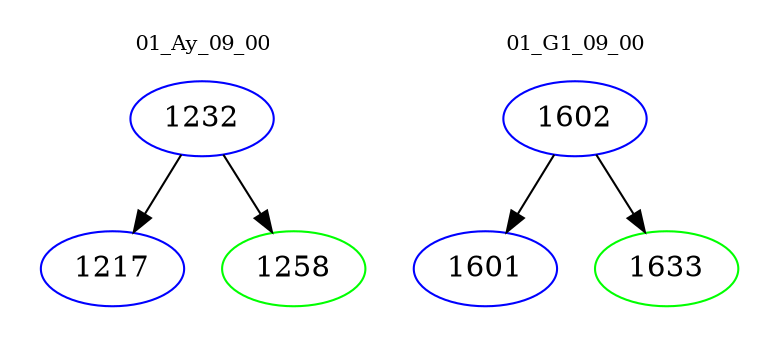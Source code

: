 digraph{
subgraph cluster_0 {
color = white
label = "01_Ay_09_00";
fontsize=10;
T0_1232 [label="1232", color="blue"]
T0_1232 -> T0_1217 [color="black"]
T0_1217 [label="1217", color="blue"]
T0_1232 -> T0_1258 [color="black"]
T0_1258 [label="1258", color="green"]
}
subgraph cluster_1 {
color = white
label = "01_G1_09_00";
fontsize=10;
T1_1602 [label="1602", color="blue"]
T1_1602 -> T1_1601 [color="black"]
T1_1601 [label="1601", color="blue"]
T1_1602 -> T1_1633 [color="black"]
T1_1633 [label="1633", color="green"]
}
}
